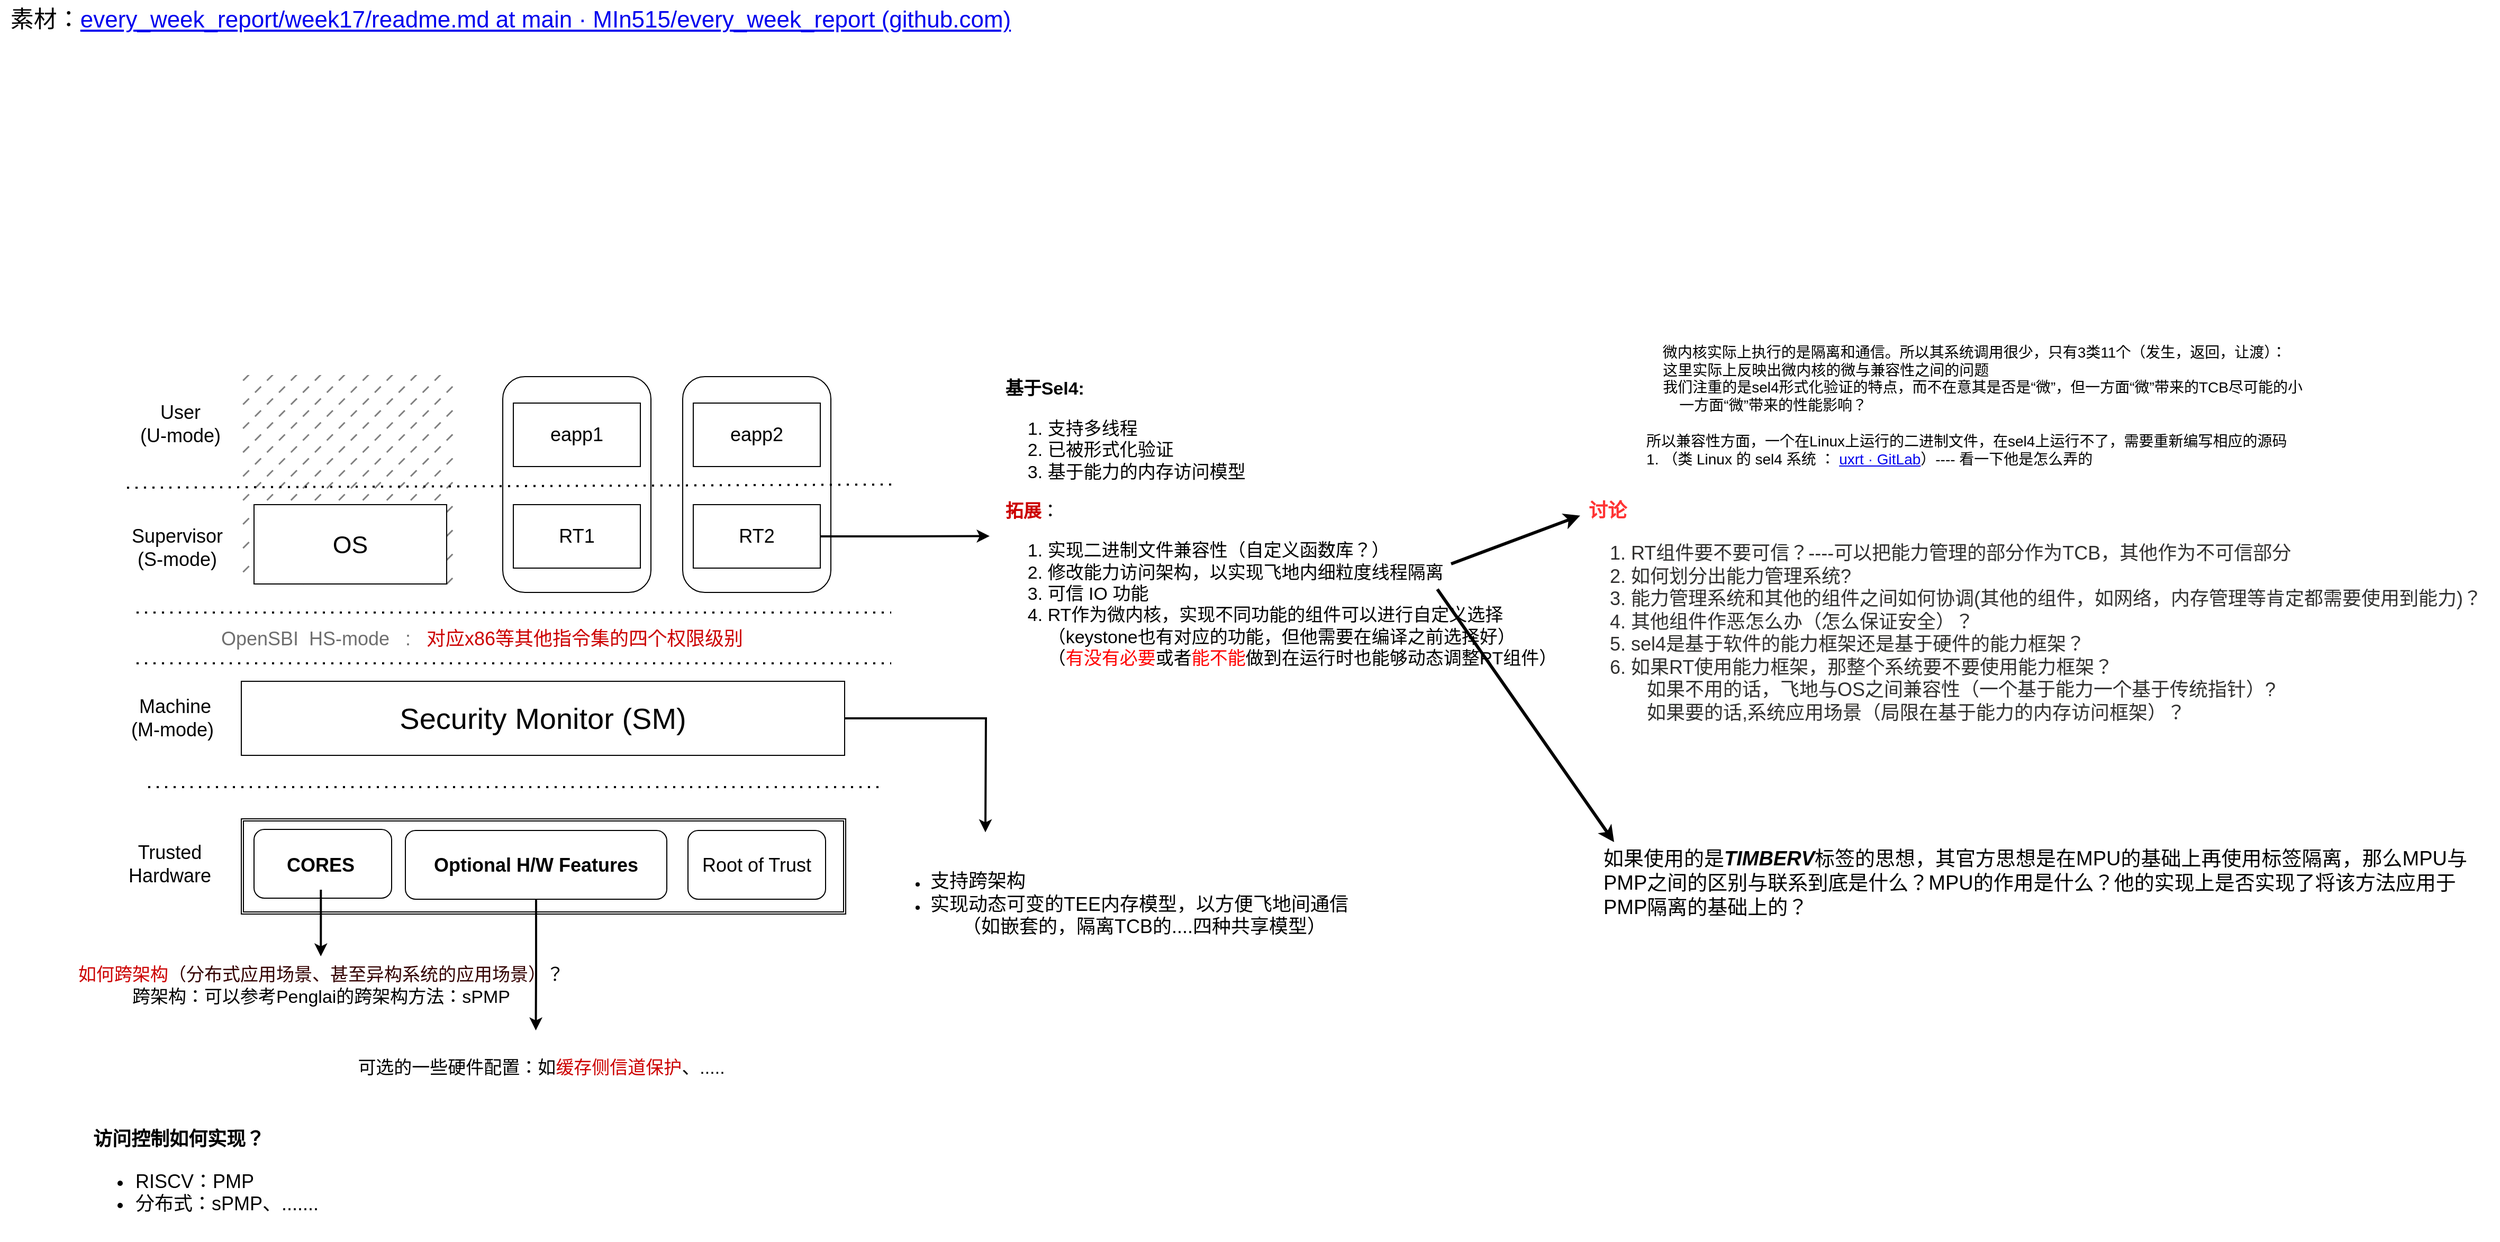 <mxfile version="21.7.5" type="github" pages="3">
  <diagram name="第 1 页" id="m9Fxw6LeTa_XZ3al7phB">
    <mxGraphModel dx="1542" dy="835" grid="0" gridSize="10" guides="1" tooltips="1" connect="1" arrows="1" fold="1" page="0" pageScale="1" pageWidth="827" pageHeight="1169" math="0" shadow="0">
      <root>
        <mxCell id="0" />
        <mxCell id="1" parent="0" />
        <mxCell id="f0ESqXNt_cEsnT7XpvTg-33" value="" style="rounded=1;whiteSpace=wrap;html=1;" parent="1" vertex="1">
          <mxGeometry x="580" y="682" width="140" height="204" as="geometry" />
        </mxCell>
        <mxCell id="f0ESqXNt_cEsnT7XpvTg-38" style="edgeStyle=orthogonalEdgeStyle;rounded=0;orthogonalLoop=1;jettySize=auto;html=1;exitX=1;exitY=0.5;exitDx=0;exitDy=0;strokeWidth=2;" parent="1" source="f0ESqXNt_cEsnT7XpvTg-1" edge="1">
          <mxGeometry relative="1" as="geometry">
            <mxPoint x="1035.995" y="1112.7" as="targetPoint" />
          </mxGeometry>
        </mxCell>
        <mxCell id="f0ESqXNt_cEsnT7XpvTg-1" value="&lt;font style=&quot;font-size: 28px;&quot;&gt;Security Monitor (SM)&lt;/font&gt;" style="rounded=0;whiteSpace=wrap;html=1;" parent="1" vertex="1">
          <mxGeometry x="333" y="970" width="570" height="70" as="geometry" />
        </mxCell>
        <mxCell id="f0ESqXNt_cEsnT7XpvTg-3" value="" style="shape=ext;double=1;rounded=0;whiteSpace=wrap;html=1;" parent="1" vertex="1">
          <mxGeometry x="333" y="1100" width="571" height="90" as="geometry" />
        </mxCell>
        <mxCell id="f0ESqXNt_cEsnT7XpvTg-6" value="" style="rounded=1;whiteSpace=wrap;html=1;" parent="1" vertex="1">
          <mxGeometry x="345" y="1110" width="130" height="65" as="geometry" />
        </mxCell>
        <mxCell id="f0ESqXNt_cEsnT7XpvTg-10" style="edgeStyle=orthogonalEdgeStyle;rounded=0;orthogonalLoop=1;jettySize=auto;html=1;strokeWidth=2;" parent="1" source="f0ESqXNt_cEsnT7XpvTg-7" edge="1">
          <mxGeometry relative="1" as="geometry">
            <mxPoint x="408.125" y="1230.0" as="targetPoint" />
          </mxGeometry>
        </mxCell>
        <mxCell id="f0ESqXNt_cEsnT7XpvTg-7" value="&lt;b&gt;&lt;font style=&quot;font-size: 18px;&quot;&gt;CORES&lt;/font&gt;&lt;/b&gt;" style="text;html=1;strokeColor=none;fillColor=none;align=center;verticalAlign=middle;whiteSpace=wrap;rounded=0;" parent="1" vertex="1">
          <mxGeometry x="355" y="1120" width="106.25" height="47" as="geometry" />
        </mxCell>
        <mxCell id="f0ESqXNt_cEsnT7XpvTg-8" value="&lt;font style=&quot;font-size: 17px;&quot;&gt;&lt;font style=&quot;font-size: 17px;&quot; color=&quot;#cc0000&quot;&gt;如何跨架构&lt;/font&gt;&lt;font color=&quot;#330000&quot; style=&quot;font-size: 17px;&quot;&gt;（分布式应用场景、甚至异构系统的应用场景）&lt;/font&gt;？&lt;br&gt;跨架构：可以参考Penglai的跨架构方法：sPMP&lt;/font&gt;" style="text;html=1;align=center;verticalAlign=middle;resizable=0;points=[];autosize=1;strokeColor=none;fillColor=none;" parent="1" vertex="1">
          <mxGeometry x="169.63" y="1231" width="477" height="53" as="geometry" />
        </mxCell>
        <mxCell id="f0ESqXNt_cEsnT7XpvTg-11" value="" style="endArrow=none;dashed=1;html=1;dashPattern=1 3;strokeWidth=2;rounded=0;" parent="1" edge="1">
          <mxGeometry width="50" height="50" relative="1" as="geometry">
            <mxPoint x="245" y="1070" as="sourcePoint" />
            <mxPoint x="935" y="1070" as="targetPoint" />
          </mxGeometry>
        </mxCell>
        <mxCell id="f0ESqXNt_cEsnT7XpvTg-12" value="&lt;font style=&quot;font-size: 18px;&quot;&gt;Machine&lt;br&gt;(M-mode)&amp;nbsp;&lt;/font&gt;" style="text;html=1;align=center;verticalAlign=middle;resizable=0;points=[];autosize=1;strokeColor=none;fillColor=none;" parent="1" vertex="1">
          <mxGeometry x="215" y="975" width="110" height="60" as="geometry" />
        </mxCell>
        <mxCell id="f0ESqXNt_cEsnT7XpvTg-16" style="edgeStyle=orthogonalEdgeStyle;rounded=0;orthogonalLoop=1;jettySize=auto;html=1;exitX=0.5;exitY=1;exitDx=0;exitDy=0;strokeWidth=2;" parent="1" source="f0ESqXNt_cEsnT7XpvTg-13" edge="1">
          <mxGeometry relative="1" as="geometry">
            <mxPoint x="611.25" y="1300.0" as="targetPoint" />
          </mxGeometry>
        </mxCell>
        <mxCell id="f0ESqXNt_cEsnT7XpvTg-13" value="&lt;font style=&quot;font-size: 18px;&quot;&gt;&lt;b&gt;Optional H/W Features&lt;/b&gt;&lt;/font&gt;" style="rounded=1;whiteSpace=wrap;html=1;" parent="1" vertex="1">
          <mxGeometry x="488" y="1111" width="247" height="65" as="geometry" />
        </mxCell>
        <mxCell id="f0ESqXNt_cEsnT7XpvTg-15" value="&lt;font style=&quot;font-size: 18px;&quot;&gt;Root of Trust&lt;/font&gt;" style="rounded=1;whiteSpace=wrap;html=1;" parent="1" vertex="1">
          <mxGeometry x="755" y="1111" width="130" height="65" as="geometry" />
        </mxCell>
        <mxCell id="f0ESqXNt_cEsnT7XpvTg-17" value="&lt;span style=&quot;font-size: 17px;&quot;&gt;可选的一些硬件配置：如&lt;font style=&quot;font-size: 17px;&quot; color=&quot;#cc0000&quot;&gt;缓存侧信道保护&lt;/font&gt;、.....&lt;/span&gt;" style="text;html=1;align=center;verticalAlign=middle;resizable=0;points=[];autosize=1;strokeColor=none;fillColor=none;" parent="1" vertex="1">
          <mxGeometry x="433" y="1320" width="365" height="32" as="geometry" />
        </mxCell>
        <mxCell id="f0ESqXNt_cEsnT7XpvTg-18" value="&lt;font style=&quot;font-size: 18px;&quot;&gt;Trusted&lt;br&gt;Hardware&lt;/font&gt;" style="text;html=1;align=center;verticalAlign=middle;resizable=0;points=[];autosize=1;strokeColor=none;fillColor=none;" parent="1" vertex="1">
          <mxGeometry x="215" y="1112.5" width="100" height="60" as="geometry" />
        </mxCell>
        <mxCell id="f0ESqXNt_cEsnT7XpvTg-19" value="" style="endArrow=none;dashed=1;html=1;dashPattern=1 3;strokeWidth=2;rounded=0;" parent="1" edge="1">
          <mxGeometry width="50" height="50" relative="1" as="geometry">
            <mxPoint x="234" y="905" as="sourcePoint" />
            <mxPoint x="947" y="905" as="targetPoint" />
          </mxGeometry>
        </mxCell>
        <mxCell id="f0ESqXNt_cEsnT7XpvTg-23" value="" style="whiteSpace=wrap;html=1;aspect=fixed;gradientColor=none;fillColor=#808080;fillStyle=dashed;strokeColor=#FFFFFF;" parent="1" vertex="1">
          <mxGeometry x="333" y="680" width="203" height="203" as="geometry" />
        </mxCell>
        <mxCell id="f0ESqXNt_cEsnT7XpvTg-27" value="&lt;font style=&quot;font-size: 23px;&quot;&gt;OS&lt;/font&gt;" style="rounded=0;whiteSpace=wrap;html=1;" parent="1" vertex="1">
          <mxGeometry x="345" y="803" width="182" height="75" as="geometry" />
        </mxCell>
        <mxCell id="f0ESqXNt_cEsnT7XpvTg-29" value="&lt;font style=&quot;font-size: 18px;&quot;&gt;Supervisor&lt;br/&gt;(S-mode)&lt;/font&gt;" style="text;html=1;align=center;verticalAlign=middle;resizable=0;points=[];autosize=1;strokeColor=none;fillColor=none;" parent="1" vertex="1">
          <mxGeometry x="220" y="816" width="104" height="55" as="geometry" />
        </mxCell>
        <mxCell id="f0ESqXNt_cEsnT7XpvTg-30" value="&lt;font style=&quot;font-size: 18px;&quot;&gt;User&lt;br/&gt;(U-mode)&lt;/font&gt;" style="text;html=1;align=center;verticalAlign=middle;resizable=0;points=[];autosize=1;strokeColor=none;fillColor=none;" parent="1" vertex="1">
          <mxGeometry x="228" y="699" width="94" height="55" as="geometry" />
        </mxCell>
        <mxCell id="f0ESqXNt_cEsnT7XpvTg-31" value="" style="endArrow=none;dashed=1;html=1;dashPattern=1 3;strokeWidth=2;rounded=0;" parent="1" edge="1">
          <mxGeometry width="50" height="50" relative="1" as="geometry">
            <mxPoint x="234" y="953" as="sourcePoint" />
            <mxPoint x="947" y="953" as="targetPoint" />
          </mxGeometry>
        </mxCell>
        <mxCell id="f0ESqXNt_cEsnT7XpvTg-32" value="&lt;font color=&quot;#6e6e6e&quot; style=&quot;font-size: 18px;&quot;&gt;OpenSBI&amp;nbsp; HS-mode&amp;nbsp; &amp;nbsp;:&amp;nbsp; &amp;nbsp;&lt;/font&gt;&lt;font color=&quot;#cc0000&quot; style=&quot;font-size: 18px;&quot;&gt;对应x86等其他指令集的四个权限级别&lt;/font&gt;" style="text;html=1;align=center;verticalAlign=middle;resizable=0;points=[];autosize=1;strokeColor=none;fillColor=none;" parent="1" vertex="1">
          <mxGeometry x="304" y="913" width="511" height="34" as="geometry" />
        </mxCell>
        <mxCell id="f0ESqXNt_cEsnT7XpvTg-34" value="&lt;font style=&quot;font-size: 18px;&quot;&gt;RT1&lt;/font&gt;" style="rounded=0;whiteSpace=wrap;html=1;" parent="1" vertex="1">
          <mxGeometry x="590" y="803" width="120" height="60" as="geometry" />
        </mxCell>
        <mxCell id="f0ESqXNt_cEsnT7XpvTg-36" value="&lt;div style=&quot;text-align: left; font-size: 17px;&quot;&gt;&lt;span style=&quot;background-color: initial;&quot;&gt;&lt;b style=&quot;&quot;&gt;&lt;font style=&quot;font-size: 17px;&quot;&gt;基于Sel4:&lt;/font&gt;&lt;/b&gt;&lt;/span&gt;&lt;/div&gt;&lt;ol style=&quot;font-size: 17px;&quot;&gt;&lt;li style=&quot;text-align: left;&quot;&gt;&lt;font style=&quot;font-size: 17px;&quot;&gt;支持多线程&lt;/font&gt;&lt;/li&gt;&lt;li style=&quot;text-align: left;&quot;&gt;&lt;font style=&quot;font-size: 17px;&quot;&gt;已被形式化验证&lt;/font&gt;&lt;/li&gt;&lt;li style=&quot;text-align: left;&quot;&gt;&lt;font style=&quot;font-size: 17px;&quot;&gt;基于能力的内存访问模型&lt;/font&gt;&lt;/li&gt;&lt;/ol&gt;&lt;div style=&quot;text-align: left; font-size: 17px;&quot;&gt;&lt;font style=&quot;font-size: 17px;&quot;&gt;&lt;font color=&quot;#cc0000&quot; style=&quot;font-size: 17px;&quot;&gt;&lt;b&gt;拓展&lt;/b&gt;&lt;/font&gt;：&lt;/font&gt;&lt;/div&gt;&lt;div style=&quot;text-align: left; font-size: 17px;&quot;&gt;&lt;ol style=&quot;&quot;&gt;&lt;li style=&quot;&quot;&gt;&lt;font style=&quot;font-size: 17px;&quot;&gt;实现二进制文件兼容性（自定义函数库？）&lt;/font&gt;&lt;/li&gt;&lt;li style=&quot;&quot;&gt;&lt;font style=&quot;font-size: 17px;&quot;&gt;修改能力访问架构，以实现飞地内细粒度线程隔离&lt;/font&gt;&lt;/li&gt;&lt;li style=&quot;&quot;&gt;可信 IO 功能&lt;/li&gt;&lt;li style=&quot;&quot;&gt;RT作为微内核，实现不同功能的组件可以进行自定义选择&lt;br&gt;（keystone也有对应的功能，但他需要在编译之前选择好）&lt;br&gt;（&lt;font color=&quot;#ff0000&quot;&gt;有没有必要&lt;/font&gt;或者&lt;font color=&quot;#ff0000&quot;&gt;能不能&lt;/font&gt;做到在运行时也能够动态调整RT组件）&lt;/li&gt;&lt;/ol&gt;&lt;/div&gt;" style="text;html=1;align=center;verticalAlign=middle;resizable=0;points=[];autosize=1;strokeColor=none;fillColor=none;" parent="1" vertex="1">
          <mxGeometry x="1045" y="678" width="539" height="304" as="geometry" />
        </mxCell>
        <mxCell id="f0ESqXNt_cEsnT7XpvTg-37" value="&lt;font style=&quot;font-size: 18px;&quot;&gt;eapp1&lt;/font&gt;" style="rounded=0;whiteSpace=wrap;html=1;" parent="1" vertex="1">
          <mxGeometry x="590" y="707" width="120" height="60" as="geometry" />
        </mxCell>
        <mxCell id="f0ESqXNt_cEsnT7XpvTg-39" value="&lt;ul&gt;&lt;li&gt;&lt;font style=&quot;font-size: 18px;&quot;&gt;支持跨架构&lt;/font&gt;&lt;/li&gt;&lt;li&gt;&lt;font style=&quot;font-size: 18px;&quot;&gt;实现动态可变的TEE内存模型，以方便飞地间通信&lt;br&gt;&amp;nbsp; &amp;nbsp; &amp;nbsp; （如嵌套的，隔离TCB的....四种共享模型）&lt;/font&gt;&lt;/li&gt;&lt;/ul&gt;" style="text;html=1;align=left;verticalAlign=middle;resizable=0;points=[];autosize=1;strokeColor=none;fillColor=none;" parent="1" vertex="1">
          <mxGeometry x="942" y="1130" width="453" height="101" as="geometry" />
        </mxCell>
        <mxCell id="f0ESqXNt_cEsnT7XpvTg-41" value="&lt;font style=&quot;font-size: 18px;&quot;&gt;&lt;div style=&quot;font-size: 18px;&quot;&gt;&lt;b style=&quot;&quot;&gt;&lt;font color=&quot;#ff3333&quot;&gt;讨论&lt;/font&gt;&lt;/b&gt;&lt;/div&gt;&lt;div style=&quot;color: rgb(50, 49, 48);&quot;&gt;&lt;ol style=&quot;&quot;&gt;&lt;li style=&quot;font-size: 18px;&quot;&gt;RT组件要不要可信？----可以把能力管理的部分作为TCB，其他作为不可信部分&lt;/li&gt;&lt;li style=&quot;font-size: 18px;&quot;&gt;如何划分出能力管理系统?&lt;/li&gt;&lt;li style=&quot;font-size: 18px;&quot;&gt;能力管理系统和其他的组件之间如何协调(其他的组件，如网络，内存管理等肯定都需要使用到能力)？&lt;/li&gt;&lt;li style=&quot;font-size: 18px;&quot;&gt;其他组件作恶怎么办（怎么保证安全）？&lt;/li&gt;&lt;li style=&quot;font-size: 18px;&quot;&gt;sel4是基于软件的能力框架还是基于硬件的能力框架？&lt;br&gt;&lt;/li&gt;&lt;li style=&quot;&quot;&gt;如果RT使用能力框架，那整个系统要不要使用能力框架？&lt;br&gt;&amp;nbsp; &amp;nbsp;如果不用的话，飞地与OS之间兼容性（一个基于能力一个基于传统指针）?&lt;br&gt;&amp;nbsp; &amp;nbsp;如果要的话,系统应用场景（局限在基于能力的内存访问框架）？&lt;/li&gt;&lt;/ol&gt;&lt;/div&gt;&lt;/font&gt;" style="text;html=1;align=left;verticalAlign=middle;resizable=0;points=[];autosize=1;strokeColor=none;fillColor=none;" parent="1" vertex="1">
          <mxGeometry x="1604" y="793" width="862" height="242" as="geometry" />
        </mxCell>
        <mxCell id="f0ESqXNt_cEsnT7XpvTg-43" value="" style="endArrow=classic;html=1;rounded=0;strokeWidth=3;entryX=-0.007;entryY=0.084;entryDx=0;entryDy=0;entryPerimeter=0;" parent="1" target="f0ESqXNt_cEsnT7XpvTg-41" edge="1">
          <mxGeometry width="50" height="50" relative="1" as="geometry">
            <mxPoint x="1476" y="859" as="sourcePoint" />
            <mxPoint x="1540" y="861" as="targetPoint" />
          </mxGeometry>
        </mxCell>
        <mxCell id="Mh5lOlyZqj41Nqv7c8vX-1" value="" style="rounded=1;whiteSpace=wrap;html=1;" parent="1" vertex="1">
          <mxGeometry x="750" y="682" width="140" height="204" as="geometry" />
        </mxCell>
        <mxCell id="Mh5lOlyZqj41Nqv7c8vX-2" value="&lt;font style=&quot;font-size: 18px;&quot;&gt;RT2&lt;/font&gt;" style="rounded=0;whiteSpace=wrap;html=1;" parent="1" vertex="1">
          <mxGeometry x="760" y="803" width="120" height="60" as="geometry" />
        </mxCell>
        <mxCell id="Mh5lOlyZqj41Nqv7c8vX-3" value="&lt;font style=&quot;font-size: 18px;&quot;&gt;eapp2&lt;/font&gt;" style="rounded=0;whiteSpace=wrap;html=1;" parent="1" vertex="1">
          <mxGeometry x="760" y="707" width="120" height="60" as="geometry" />
        </mxCell>
        <mxCell id="f0ESqXNt_cEsnT7XpvTg-35" style="edgeStyle=orthogonalEdgeStyle;rounded=0;orthogonalLoop=1;jettySize=auto;html=1;strokeWidth=2;exitX=1;exitY=0.5;exitDx=0;exitDy=0;" parent="1" source="Mh5lOlyZqj41Nqv7c8vX-2" edge="1">
          <mxGeometry relative="1" as="geometry">
            <mxPoint x="1040.0" y="832.75" as="targetPoint" />
            <mxPoint x="880" y="833" as="sourcePoint" />
          </mxGeometry>
        </mxCell>
        <mxCell id="f0ESqXNt_cEsnT7XpvTg-28" value="" style="endArrow=none;dashed=1;html=1;dashPattern=1 3;strokeWidth=2;rounded=0;" parent="1" edge="1">
          <mxGeometry width="50" height="50" relative="1" as="geometry">
            <mxPoint x="225" y="787" as="sourcePoint" />
            <mxPoint x="950" y="784" as="targetPoint" />
          </mxGeometry>
        </mxCell>
        <mxCell id="Mh5lOlyZqj41Nqv7c8vX-4" value="&lt;font style=&quot;font-size: 18px;&quot;&gt;&lt;b&gt;访问控制如何实现？&lt;/b&gt;&lt;br&gt;&lt;ul style=&quot;&quot;&gt;&lt;li style=&quot;&quot;&gt;&lt;font style=&quot;font-size: 18px;&quot;&gt;RISCV：PMP&lt;/font&gt;&lt;/li&gt;&lt;li style=&quot;&quot;&gt;分布式：sPMP、.......&lt;/li&gt;&lt;/ul&gt;&lt;/font&gt;" style="text;html=1;align=left;verticalAlign=middle;resizable=0;points=[];autosize=1;strokeColor=none;fillColor=none;" parent="1" vertex="1">
          <mxGeometry x="191" y="1386" width="231" height="113" as="geometry" />
        </mxCell>
        <mxCell id="UO6SJ1NI1YIwC3rc1g_D-2" value="&lt;font style=&quot;font-size: 14px;&quot;&gt;微内核实际上执行的是隔离和通信。所以其系统调用很少，只有3类11个（发生，返回，让渡）：&lt;br&gt;&lt;/font&gt;&lt;div style=&quot;text-align: left; font-size: 14px;&quot;&gt;&lt;span style=&quot;background-color: initial;&quot;&gt;&lt;font style=&quot;font-size: 14px;&quot;&gt;&lt;span style=&quot;&quot;&gt;&lt;span style=&quot;white-space: pre;&quot;&gt;&amp;nbsp;&amp;nbsp;&amp;nbsp;&amp;nbsp;&lt;/span&gt;&lt;/span&gt;这里实际上反映出微内核的微与兼容性之间的问题&lt;/font&gt;&lt;/span&gt;&lt;/div&gt;&lt;div style=&quot;text-align: left; font-size: 14px;&quot;&gt;&lt;span style=&quot;background-color: initial;&quot;&gt;&lt;font style=&quot;font-size: 14px;&quot;&gt;&lt;span style=&quot;&quot;&gt;&lt;span style=&quot;white-space: pre;&quot;&gt;&amp;nbsp;&amp;nbsp;&amp;nbsp;&amp;nbsp;&lt;/span&gt;&lt;/span&gt;我们注重的是sel4形式化验证的特点，而不在意其是否是“微”，但一方面“微”带来的TCB尽可能的小&lt;br&gt;&lt;/font&gt;&lt;/span&gt;&lt;/div&gt;&lt;div style=&quot;text-align: left; font-size: 14px;&quot;&gt;&lt;span style=&quot;background-color: initial;&quot;&gt;&lt;font style=&quot;font-size: 14px;&quot;&gt;&lt;span style=&quot;&quot;&gt;&lt;span style=&quot;white-space: pre;&quot;&gt;&amp;nbsp;&amp;nbsp;&amp;nbsp;&amp;nbsp;&lt;/span&gt;&lt;/span&gt;&lt;span style=&quot;&quot;&gt;&lt;span style=&quot;white-space: pre;&quot;&gt;&amp;nbsp;&amp;nbsp;&amp;nbsp;&amp;nbsp;&lt;/span&gt;&lt;/span&gt;一方面“微”带来的性能影响？&lt;br&gt;&lt;/font&gt;&lt;/span&gt;&lt;/div&gt;&lt;div style=&quot;text-align: left; font-size: 14px;&quot;&gt;&lt;span style=&quot;background-color: initial;&quot;&gt;&lt;font style=&quot;font-size: 14px;&quot;&gt;&lt;br&gt;&lt;/font&gt;&lt;/span&gt;&lt;/div&gt;&lt;div style=&quot;text-align: left; font-size: 14px;&quot;&gt;&lt;span style=&quot;background-color: initial;&quot;&gt;&lt;font style=&quot;font-size: 14px;&quot;&gt;所以兼容性方面，一个在Linux上运行的二进制文件，在sel4上运行不了，需要重新编写相应的源码&lt;/font&gt;&lt;/span&gt;&lt;/div&gt;&lt;div style=&quot;text-align: left; font-size: 14px;&quot;&gt;&lt;font style=&quot;font-size: 14px;&quot;&gt;1. （类 Linux 的 sel4 系统 ：&amp;nbsp;&lt;a style=&quot;&quot; href=&quot;https://gitlab.com/uxrt&quot;&gt;uxrt · GitLab&lt;/a&gt;&lt;span style=&quot;background-color: initial;&quot;&gt;）---- 看一下他是怎么弄的&lt;/span&gt;&lt;/font&gt;&lt;/div&gt;" style="text;html=1;align=center;verticalAlign=middle;resizable=0;points=[];autosize=1;strokeColor=none;fillColor=none;" parent="1" vertex="1">
          <mxGeometry x="1651" y="644" width="638" height="130" as="geometry" />
        </mxCell>
        <mxCell id="W9SrAHUA3of4yXDyF_88-3" value="" style="endArrow=classic;html=1;rounded=0;strokeWidth=3;" parent="1" edge="1">
          <mxGeometry width="50" height="50" relative="1" as="geometry">
            <mxPoint x="1463" y="883" as="sourcePoint" />
            <mxPoint x="1630" y="1122" as="targetPoint" />
          </mxGeometry>
        </mxCell>
        <mxCell id="W9SrAHUA3of4yXDyF_88-4" value="&lt;font style=&quot;font-size: 19px;&quot;&gt;如果使用的是&lt;b&gt;&lt;i&gt;TIMBERV&lt;/i&gt;&lt;/b&gt;标签的思想，其官方思想是在MPU的基础上再使用标签隔离，那么MPU与PMP之间的区别与联系到底是什么？MPU的作用是什么？他的实现上是否实现了将该方法应用于PMP隔离的基础上的？&lt;/font&gt;" style="text;html=1;strokeColor=none;fillColor=none;align=left;verticalAlign=middle;whiteSpace=wrap;rounded=0;" parent="1" vertex="1">
          <mxGeometry x="1618" y="1146" width="846" height="30" as="geometry" />
        </mxCell>
        <mxCell id="W9SrAHUA3of4yXDyF_88-5" value="&lt;font style=&quot;font-size: 22px;&quot;&gt;素材：&lt;a href=&quot;https://github.com/MIn515/every_week_report/blob/main/week17/readme.md&quot;&gt;every_week_report/week17/readme.md at main · MIn515/every_week_report (github.com)&lt;/a&gt;&lt;/font&gt;" style="text;html=1;align=center;verticalAlign=middle;resizable=0;points=[];autosize=1;strokeColor=none;fillColor=none;" parent="1" vertex="1">
          <mxGeometry x="105" y="326" width="963" height="38" as="geometry" />
        </mxCell>
      </root>
    </mxGraphModel>
  </diagram>
  <diagram id="gdRaAPmLncSsLgBD5xFM" name="第 2 页">
    <mxGraphModel dx="1253" dy="279" grid="0" gridSize="10" guides="1" tooltips="1" connect="1" arrows="1" fold="1" page="0" pageScale="1" pageWidth="827" pageHeight="1169" math="0" shadow="0">
      <root>
        <mxCell id="0" />
        <mxCell id="1" parent="0" />
        <mxCell id="7IJNrC70Ie63aoHKW1-8-1" value="&lt;font style=&quot;font-size: 18px;&quot;&gt;怎么避免成为A+B&amp;nbsp; &amp;nbsp;:&amp;nbsp; 不能说现在没有A\B结合在一起，要说A\B不能结合在一起，或者将A\B结合在一起有什么挑战&lt;br&gt;&lt;div style=&quot;&quot;&gt;&lt;span style=&quot;background-color: initial;&quot;&gt;这个过程中有什么挑战？？？&lt;/span&gt;&lt;/div&gt;&lt;div style=&quot;&quot;&gt;&lt;span style=&quot;background-color: initial;&quot;&gt;&lt;br&gt;&lt;/span&gt;&lt;/div&gt;&lt;div style=&quot;&quot;&gt;为什么不选择其他 TEE?&amp;nbsp; 你这个相对于其他 TEE 如 Penglai 有什么优点？ 量化优势，怎么量化 (粒度？兼容性：兼容的程序？硬件开销？)&lt;/div&gt;&lt;div style=&quot;&quot;&gt;&lt;br&gt;&lt;/div&gt;&lt;div style=&quot;&quot;&gt;顶层思路，设计实现，要深入细节理解，不要只重复简单表层的工作&lt;/div&gt;&lt;div style=&quot;&quot;&gt;&lt;br&gt;&lt;/div&gt;&lt;div style=&quot;&quot;&gt;&lt;br&gt;&lt;/div&gt;&lt;div style=&quot;&quot;&gt;思路：工作的点有哪些，一点一点展开，挑战是什么，怎么做的（从原理从底层入手）&lt;/div&gt;&lt;/font&gt;" style="text;html=1;align=left;verticalAlign=middle;resizable=0;points=[];autosize=1;strokeColor=none;fillColor=none;" vertex="1" parent="1">
          <mxGeometry x="105" y="418" width="1115" height="206" as="geometry" />
        </mxCell>
      </root>
    </mxGraphModel>
  </diagram>
  <diagram id="7cE4c7mucPgTbDus-O_K" name="第 3 页">
    <mxGraphModel dx="2769" dy="599" grid="0" gridSize="10" guides="1" tooltips="1" connect="1" arrows="1" fold="1" page="0" pageScale="1" pageWidth="827" pageHeight="1169" math="0" shadow="0">
      <root>
        <mxCell id="0" />
        <mxCell id="1" parent="0" />
        <mxCell id="r7y8vSxxK9gxRspRqTHU-13" value="" style="rounded=1;whiteSpace=wrap;html=1;dashed=1;dashPattern=12 12;" vertex="1" parent="1">
          <mxGeometry x="-1118" y="1366" width="288" height="197" as="geometry" />
        </mxCell>
        <mxCell id="82DSbtAcpKR7G6_Fm7M9-23" value="" style="endArrow=none;dashed=1;html=1;dashPattern=1 3;strokeWidth=2;rounded=0;" parent="1" edge="1">
          <mxGeometry width="50" height="50" relative="1" as="geometry">
            <mxPoint x="-531.0" y="457.799" as="sourcePoint" />
            <mxPoint x="-267" y="458" as="targetPoint" />
          </mxGeometry>
        </mxCell>
        <mxCell id="RZhRVzkIClwUdiuk6oa8-11" style="edgeStyle=orthogonalEdgeStyle;rounded=0;orthogonalLoop=1;jettySize=auto;html=1;exitX=0.55;exitY=0.95;exitDx=0;exitDy=0;exitPerimeter=0;" parent="1" source="RZhRVzkIClwUdiuk6oa8-8" edge="1">
          <mxGeometry relative="1" as="geometry">
            <mxPoint x="-347.667" y="777.763" as="targetPoint" />
          </mxGeometry>
        </mxCell>
        <mxCell id="RZhRVzkIClwUdiuk6oa8-8" value="" style="ellipse;shape=cloud;whiteSpace=wrap;html=1;" parent="1" vertex="1">
          <mxGeometry x="-514" y="327" width="146" height="254" as="geometry" />
        </mxCell>
        <mxCell id="82DSbtAcpKR7G6_Fm7M9-7" value="&lt;font style=&quot;font-size: 18px;&quot;&gt;Machine&lt;br&gt;(M-mode)&amp;nbsp;&lt;/font&gt;" style="text;html=1;align=center;verticalAlign=middle;resizable=0;points=[];autosize=1;strokeColor=none;fillColor=none;" parent="1" vertex="1">
          <mxGeometry x="-861" y="646" width="110" height="60" as="geometry" />
        </mxCell>
        <mxCell id="82DSbtAcpKR7G6_Fm7M9-11" value="" style="endArrow=none;dashed=1;html=1;dashPattern=1 3;strokeWidth=2;rounded=0;" parent="1" edge="1">
          <mxGeometry width="50" height="50" relative="1" as="geometry">
            <mxPoint x="-842" y="576" as="sourcePoint" />
            <mxPoint x="-277" y="576" as="targetPoint" />
          </mxGeometry>
        </mxCell>
        <mxCell id="82DSbtAcpKR7G6_Fm7M9-14" value="&lt;font style=&quot;font-size: 18px;&quot;&gt;Supervisor&lt;br/&gt;(S-mode)&lt;/font&gt;" style="text;html=1;align=center;verticalAlign=middle;resizable=0;points=[];autosize=1;strokeColor=none;fillColor=none;" parent="1" vertex="1">
          <mxGeometry x="-856" y="487" width="104" height="55" as="geometry" />
        </mxCell>
        <mxCell id="82DSbtAcpKR7G6_Fm7M9-15" value="&lt;font style=&quot;font-size: 18px;&quot;&gt;User&lt;br/&gt;(U-mode)&lt;/font&gt;" style="text;html=1;align=center;verticalAlign=middle;resizable=0;points=[];autosize=1;strokeColor=none;fillColor=none;" parent="1" vertex="1">
          <mxGeometry x="-851" y="380" width="94" height="55" as="geometry" />
        </mxCell>
        <mxCell id="82DSbtAcpKR7G6_Fm7M9-16" value="" style="endArrow=none;dashed=1;html=1;dashPattern=1 3;strokeWidth=2;rounded=0;" parent="1" edge="1">
          <mxGeometry width="50" height="50" relative="1" as="geometry">
            <mxPoint x="-842" y="624" as="sourcePoint" />
            <mxPoint x="-280" y="624" as="targetPoint" />
          </mxGeometry>
        </mxCell>
        <mxCell id="82DSbtAcpKR7G6_Fm7M9-17" value="&lt;font color=&quot;#6e6e6e&quot; style=&quot;font-size: 18px;&quot;&gt;&amp;nbsp;HS-mode&amp;nbsp; &amp;nbsp;:&amp;nbsp; &amp;nbsp;&lt;/font&gt;" style="text;html=1;align=center;verticalAlign=middle;resizable=0;points=[];autosize=1;strokeColor=none;fillColor=none;" parent="1" vertex="1">
          <mxGeometry x="-868" y="582" width="134" height="34" as="geometry" />
        </mxCell>
        <mxCell id="82DSbtAcpKR7G6_Fm7M9-24" value="&lt;font style=&quot;font-size: 22px;&quot;&gt;Keystone 1.0&lt;/font&gt;" style="text;html=1;strokeColor=none;fillColor=none;align=center;verticalAlign=middle;whiteSpace=wrap;rounded=0;" parent="1" vertex="1">
          <mxGeometry x="-615" y="281" width="166" height="30" as="geometry" />
        </mxCell>
        <mxCell id="82DSbtAcpKR7G6_Fm7M9-25" value="&lt;font style=&quot;font-size: 22px;&quot;&gt;Timberv&lt;/font&gt;" style="text;html=1;strokeColor=none;fillColor=none;align=center;verticalAlign=middle;whiteSpace=wrap;rounded=0;" parent="1" vertex="1">
          <mxGeometry x="-158" y="281" width="60" height="30" as="geometry" />
        </mxCell>
        <mxCell id="82DSbtAcpKR7G6_Fm7M9-26" value="&lt;font style=&quot;font-size: 18px;&quot;&gt;app(runner)&lt;/font&gt;" style="text;html=1;strokeColor=none;fillColor=none;align=center;verticalAlign=middle;whiteSpace=wrap;rounded=0;" parent="1" vertex="1">
          <mxGeometry x="-666" y="392.5" width="60" height="30" as="geometry" />
        </mxCell>
        <mxCell id="82DSbtAcpKR7G6_Fm7M9-27" value="&lt;font style=&quot;font-size: 18px;&quot;&gt;eapp&lt;/font&gt;" style="text;html=1;strokeColor=none;fillColor=none;align=center;verticalAlign=middle;whiteSpace=wrap;rounded=0;" parent="1" vertex="1">
          <mxGeometry x="-479" y="396" width="60" height="30" as="geometry" />
        </mxCell>
        <mxCell id="X1PwEpHPHPdf9OwcCqby-2" value="" style="endArrow=none;dashed=1;html=1;dashPattern=1 3;strokeWidth=2;rounded=0;" parent="1" edge="1">
          <mxGeometry width="50" height="50" relative="1" as="geometry">
            <mxPoint x="-851" y="458" as="sourcePoint" />
            <mxPoint x="-734" y="458.268" as="targetPoint" />
          </mxGeometry>
        </mxCell>
        <mxCell id="or9WGPP8ztPlmskDZgKl-1" value="&lt;font style=&quot;font-size: 23px;&quot;&gt;Linux(bootrom)&lt;/font&gt;" style="rounded=0;whiteSpace=wrap;html=1;" parent="1" vertex="1">
          <mxGeometry x="-723.5" y="477" width="182" height="75" as="geometry" />
        </mxCell>
        <mxCell id="RZhRVzkIClwUdiuk6oa8-6" value="&lt;font style=&quot;font-size: 18px;&quot;&gt;OpenSBI&lt;/font&gt;" style="rounded=0;whiteSpace=wrap;html=1;" parent="1" vertex="1">
          <mxGeometry x="-726" y="581" width="349" height="35" as="geometry" />
        </mxCell>
        <mxCell id="RZhRVzkIClwUdiuk6oa8-7" value="&lt;font style=&quot;font-size: 18px;&quot;&gt;seL4(kernel)&lt;/font&gt;" style="text;html=1;strokeColor=none;fillColor=none;align=center;verticalAlign=middle;whiteSpace=wrap;rounded=0;" parent="1" vertex="1">
          <mxGeometry x="-463" y="494" width="60" height="30" as="geometry" />
        </mxCell>
        <mxCell id="RZhRVzkIClwUdiuk6oa8-9" value="&lt;font style=&quot;font-size: 18px;&quot;&gt;RISCV(QEMU)&lt;/font&gt;" style="text;html=1;strokeColor=none;fillColor=none;align=center;verticalAlign=middle;whiteSpace=wrap;rounded=0;" parent="1" vertex="1">
          <mxGeometry x="-710" y="661" width="294" height="30" as="geometry" />
        </mxCell>
        <mxCell id="RZhRVzkIClwUdiuk6oa8-10" value="&lt;font style=&quot;font-size: 18px;&quot;&gt;RISCV(Spike-Timberv)&lt;/font&gt;" style="text;html=1;strokeColor=none;fillColor=none;align=center;verticalAlign=middle;whiteSpace=wrap;rounded=0;" parent="1" vertex="1">
          <mxGeometry x="-210" y="661" width="203.5" height="30" as="geometry" />
        </mxCell>
        <mxCell id="RZhRVzkIClwUdiuk6oa8-14" value="" style="endArrow=none;dashed=1;html=1;dashPattern=1 3;strokeWidth=2;rounded=0;" parent="1" edge="1">
          <mxGeometry width="50" height="50" relative="1" as="geometry">
            <mxPoint x="-183" y="626" as="sourcePoint" />
            <mxPoint x="-44" y="626" as="targetPoint" />
          </mxGeometry>
        </mxCell>
        <mxCell id="RZhRVzkIClwUdiuk6oa8-15" value="" style="endArrow=none;dashed=1;html=1;dashPattern=1 3;strokeWidth=2;rounded=0;" parent="1" edge="1">
          <mxGeometry width="50" height="50" relative="1" as="geometry">
            <mxPoint x="-185" y="575" as="sourcePoint" />
            <mxPoint x="-46" y="575" as="targetPoint" />
          </mxGeometry>
        </mxCell>
        <mxCell id="RZhRVzkIClwUdiuk6oa8-16" value="" style="endArrow=none;dashed=1;html=1;dashPattern=1 3;strokeWidth=2;rounded=0;" parent="1" edge="1">
          <mxGeometry width="50" height="50" relative="1" as="geometry">
            <mxPoint x="-181" y="457" as="sourcePoint" />
            <mxPoint x="-49.5" y="457" as="targetPoint" />
          </mxGeometry>
        </mxCell>
        <mxCell id="RZhRVzkIClwUdiuk6oa8-17" value="&lt;font style=&quot;font-size: 18px;&quot;&gt;mpu_tag&lt;/font&gt;" style="text;html=1;strokeColor=none;fillColor=none;align=center;verticalAlign=middle;whiteSpace=wrap;rounded=0;" parent="1" vertex="1">
          <mxGeometry x="-148" y="392.5" width="60" height="30" as="geometry" />
        </mxCell>
        <mxCell id="RZhRVzkIClwUdiuk6oa8-19" value="&lt;span style=&quot;font-size: 18px;&quot;&gt;pk(&lt;font color=&quot;#ff0000&quot;&gt;x&lt;/font&gt;)&lt;/span&gt;" style="text;html=1;strokeColor=none;fillColor=none;align=center;verticalAlign=middle;whiteSpace=wrap;rounded=0;" parent="1" vertex="1">
          <mxGeometry x="-148" y="499.5" width="60" height="30" as="geometry" />
        </mxCell>
        <mxCell id="RZhRVzkIClwUdiuk6oa8-20" value="&lt;span style=&quot;font-size: 18px;&quot;&gt;bbl(&lt;font color=&quot;#ff3333&quot;&gt;?&lt;/font&gt;)&lt;/span&gt;" style="text;html=1;strokeColor=none;fillColor=none;align=center;verticalAlign=middle;whiteSpace=wrap;rounded=0;" parent="1" vertex="1">
          <mxGeometry x="-148" y="586" width="60" height="30" as="geometry" />
        </mxCell>
        <mxCell id="RZhRVzkIClwUdiuk6oa8-21" value="" style="shape=curlyBracket;whiteSpace=wrap;html=1;rounded=1;labelPosition=left;verticalLabelPosition=middle;align=right;verticalAlign=middle;" parent="1" vertex="1">
          <mxGeometry x="-469" y="800" width="20" height="101" as="geometry" />
        </mxCell>
        <mxCell id="RZhRVzkIClwUdiuk6oa8-22" value="&lt;font style=&quot;font-size: 18px;&quot;&gt;runner&amp;nbsp; &amp;nbsp; &amp;nbsp; kernel&amp;nbsp; &amp;nbsp; &amp;nbsp; eapp&lt;/font&gt;" style="text;html=1;strokeColor=none;fillColor=none;align=center;verticalAlign=middle;whiteSpace=wrap;rounded=0;" parent="1" vertex="1">
          <mxGeometry x="-444" y="791" width="264" height="30" as="geometry" />
        </mxCell>
        <mxCell id="RZhRVzkIClwUdiuk6oa8-29" style="edgeStyle=orthogonalEdgeStyle;rounded=0;orthogonalLoop=1;jettySize=auto;html=1;" parent="1" source="RZhRVzkIClwUdiuk6oa8-23" edge="1">
          <mxGeometry relative="1" as="geometry">
            <mxPoint x="-111.222" y="716.608" as="targetPoint" />
          </mxGeometry>
        </mxCell>
        <mxCell id="RZhRVzkIClwUdiuk6oa8-23" value="&lt;font style=&quot;font-size: 18px;&quot;&gt;sel4test-driver-image-riscv-spike&lt;/font&gt;" style="text;html=1;strokeColor=none;fillColor=none;align=center;verticalAlign=middle;whiteSpace=wrap;rounded=0;" parent="1" vertex="1">
          <mxGeometry x="-432" y="884" width="274" height="30" as="geometry" />
        </mxCell>
        <mxCell id="RZhRVzkIClwUdiuk6oa8-27" value="" style="whiteSpace=wrap;html=1;aspect=fixed;gradientColor=none;fillColor=#808080;fillStyle=dashed;strokeColor=#FFFFFF;" parent="1" vertex="1">
          <mxGeometry x="-734" y="363" width="203" height="203" as="geometry" />
        </mxCell>
        <mxCell id="RZhRVzkIClwUdiuk6oa8-30" value="" style="verticalLabelPosition=bottom;verticalAlign=top;html=1;shape=mxgraph.basic.x;strokeColor=#FF3333;fillColor=#f90606;" parent="1" vertex="1">
          <mxGeometry x="-114" y="749" width="26" height="32" as="geometry" />
        </mxCell>
        <mxCell id="RZhRVzkIClwUdiuk6oa8-36" value="&lt;span style=&quot;color: rgb(17, 17, 17); font-family: -apple-system, Roboto, SegoeUI, &amp;quot;Segoe UI&amp;quot;, &amp;quot;Helvetica Neue&amp;quot;, Helvetica, &amp;quot;Microsoft YaHei&amp;quot;, &amp;quot;Meiryo UI&amp;quot;, Meiryo, &amp;quot;Arial Unicode MS&amp;quot;, sans-serif; font-size: 16px; font-style: normal; font-variant-ligatures: normal; font-variant-caps: normal; font-weight: 400; letter-spacing: normal; orphans: 2; text-align: start; text-indent: 0px; text-transform: none; widows: 2; word-spacing: 0px; -webkit-text-stroke-width: 0px; background-color: rgba(255, 255, 255, 0.7); text-decoration-thickness: initial; text-decoration-style: initial; text-decoration-color: initial; float: none; display: inline !important;&quot;&gt;用 spike 模拟 RISC-V，可以不需要代理内核 pk 而直接运行 ELF 文件，但是这需要满足一些条件。首先，你需要使用 -m 选项来指定模拟器的内存大小，以免出现内存不足的错误。其次，你需要使用 --isa 选项来指定 RISC-V 的指令集，以保证与你的 ELF 文件匹配。最后，你需要使用 -p 选项来指定模拟器的核心数，以保证与你的 ELF 文件的并行性能一致。&lt;/span&gt;" style="text;whiteSpace=wrap;html=1;" parent="1" vertex="1">
          <mxGeometry x="76.0" y="471.002" width="550" height="118" as="geometry" />
        </mxCell>
        <mxCell id="r7y8vSxxK9gxRspRqTHU-1" value="&lt;font style=&quot;font-size: 18px;&quot;&gt;APP&amp;nbsp;&lt;br&gt;A&lt;/font&gt;" style="rounded=1;whiteSpace=wrap;html=1;" vertex="1" parent="1">
          <mxGeometry x="-1108" y="1387" width="150" height="72" as="geometry" />
        </mxCell>
        <mxCell id="r7y8vSxxK9gxRspRqTHU-8" value="" style="endArrow=none;html=1;rounded=0;strokeWidth=4;" edge="1" parent="1">
          <mxGeometry width="50" height="50" relative="1" as="geometry">
            <mxPoint x="-958" y="1688" as="sourcePoint" />
            <mxPoint x="-958" y="1371" as="targetPoint" />
          </mxGeometry>
        </mxCell>
        <mxCell id="r7y8vSxxK9gxRspRqTHU-10" value="&lt;font style=&quot;font-size: 18px;&quot;&gt;enclave&amp;nbsp;&lt;br&gt;A&lt;/font&gt;" style="rounded=1;whiteSpace=wrap;html=1;fillColor=#33FF33;" vertex="1" parent="1">
          <mxGeometry x="-955" y="1387" width="114" height="74" as="geometry" />
        </mxCell>
        <mxCell id="r7y8vSxxK9gxRspRqTHU-11" value="&lt;font style=&quot;font-size: 18px;&quot;&gt;APP&amp;nbsp;&lt;br&gt;B&lt;br&gt;&lt;/font&gt;" style="rounded=1;whiteSpace=wrap;html=1;" vertex="1" parent="1">
          <mxGeometry x="-1108" y="1476" width="150" height="72" as="geometry" />
        </mxCell>
        <mxCell id="r7y8vSxxK9gxRspRqTHU-12" value="&lt;font style=&quot;font-size: 18px;&quot;&gt;enclave&amp;nbsp;&lt;br&gt;B&lt;br&gt;&lt;/font&gt;" style="rounded=1;whiteSpace=wrap;html=1;fillColor=#00FF00;" vertex="1" parent="1">
          <mxGeometry x="-955" y="1476" width="114" height="74" as="geometry" />
        </mxCell>
        <mxCell id="r7y8vSxxK9gxRspRqTHU-19" value="&lt;font style=&quot;font-size: 18px;&quot;&gt;OS&lt;br&gt;&lt;/font&gt;" style="rounded=1;whiteSpace=wrap;html=1;" vertex="1" parent="1">
          <mxGeometry x="-1110" y="1599" width="150" height="72" as="geometry" />
        </mxCell>
        <mxCell id="r7y8vSxxK9gxRspRqTHU-20" value="&lt;font style=&quot;font-size: 18px;&quot;&gt;Tag Root&lt;br&gt;&lt;/font&gt;" style="rounded=1;whiteSpace=wrap;html=1;fillColor=#CC6600;" vertex="1" parent="1">
          <mxGeometry x="-955" y="1597" width="114" height="74" as="geometry" />
        </mxCell>
        <mxCell id="r7y8vSxxK9gxRspRqTHU-21" value="&lt;font style=&quot;font-size: 22px;&quot;&gt;U mode&lt;/font&gt;" style="text;html=1;strokeColor=none;fillColor=none;align=center;verticalAlign=middle;whiteSpace=wrap;rounded=0;" vertex="1" parent="1">
          <mxGeometry x="-1233" y="1461" width="93" height="30" as="geometry" />
        </mxCell>
        <mxCell id="r7y8vSxxK9gxRspRqTHU-22" value="&lt;font style=&quot;font-size: 22px;&quot;&gt;S mode&lt;/font&gt;" style="text;html=1;strokeColor=none;fillColor=none;align=center;verticalAlign=middle;whiteSpace=wrap;rounded=0;" vertex="1" parent="1">
          <mxGeometry x="-1233" y="1625" width="93" height="30" as="geometry" />
        </mxCell>
        <mxCell id="r7y8vSxxK9gxRspRqTHU-23" value="" style="endArrow=none;html=1;rounded=0;dashed=1;strokeWidth=1;shadow=0;" edge="1" parent="1">
          <mxGeometry width="50" height="50" relative="1" as="geometry">
            <mxPoint x="-1225" y="1585" as="sourcePoint" />
            <mxPoint x="-789" y="1585" as="targetPoint" />
          </mxGeometry>
        </mxCell>
        <mxCell id="r7y8vSxxK9gxRspRqTHU-24" value="" style="endArrow=none;html=1;rounded=0;dashed=1;strokeWidth=1;shadow=0;" edge="1" parent="1">
          <mxGeometry width="50" height="50" relative="1" as="geometry">
            <mxPoint x="-1223" y="1697" as="sourcePoint" />
            <mxPoint x="-787" y="1697" as="targetPoint" />
          </mxGeometry>
        </mxCell>
        <mxCell id="r7y8vSxxK9gxRspRqTHU-25" value="&lt;font style=&quot;font-size: 22px;&quot;&gt;M mode +&amp;nbsp; hardware&lt;/font&gt;" style="text;html=1;strokeColor=none;fillColor=none;align=center;verticalAlign=middle;whiteSpace=wrap;rounded=0;" vertex="1" parent="1">
          <mxGeometry x="-1154" y="1730" width="313" height="30" as="geometry" />
        </mxCell>
        <mxCell id="r7y8vSxxK9gxRspRqTHU-28" value="" style="rounded=1;whiteSpace=wrap;html=1;" vertex="1" parent="1">
          <mxGeometry x="-719" y="1337" width="48" height="28" as="geometry" />
        </mxCell>
        <mxCell id="r7y8vSxxK9gxRspRqTHU-29" value="" style="rounded=1;whiteSpace=wrap;html=1;fillColor=#00FF00;" vertex="1" parent="1">
          <mxGeometry x="-719" y="1387" width="48" height="28" as="geometry" />
        </mxCell>
        <mxCell id="r7y8vSxxK9gxRspRqTHU-30" value="" style="rounded=1;whiteSpace=wrap;html=1;fillColor=#CC6600;" vertex="1" parent="1">
          <mxGeometry x="-719" y="1437" width="48" height="28" as="geometry" />
        </mxCell>
        <mxCell id="r7y8vSxxK9gxRspRqTHU-32" value="&lt;font style=&quot;font-size: 14px;&quot;&gt;N tag&lt;/font&gt;" style="text;html=1;strokeColor=none;fillColor=none;align=center;verticalAlign=middle;whiteSpace=wrap;rounded=0;" vertex="1" parent="1">
          <mxGeometry x="-671" y="1338" width="60" height="30" as="geometry" />
        </mxCell>
        <mxCell id="r7y8vSxxK9gxRspRqTHU-33" value="&lt;font style=&quot;font-size: 14px;&quot;&gt;TU tag&lt;/font&gt;" style="text;html=1;strokeColor=none;fillColor=none;align=center;verticalAlign=middle;whiteSpace=wrap;rounded=0;" vertex="1" parent="1">
          <mxGeometry x="-671" y="1387" width="60" height="30" as="geometry" />
        </mxCell>
        <mxCell id="r7y8vSxxK9gxRspRqTHU-34" value="&lt;font style=&quot;font-size: 14px;&quot;&gt;TS tag&lt;/font&gt;" style="text;html=1;strokeColor=none;fillColor=none;align=center;verticalAlign=middle;whiteSpace=wrap;rounded=0;" vertex="1" parent="1">
          <mxGeometry x="-671" y="1436" width="60" height="30" as="geometry" />
        </mxCell>
        <mxCell id="r7y8vSxxK9gxRspRqTHU-37" value="&lt;font style=&quot;font-size: 14px;&quot;&gt;TC tag&lt;/font&gt;" style="text;html=1;strokeColor=none;fillColor=none;align=center;verticalAlign=middle;whiteSpace=wrap;rounded=0;" vertex="1" parent="1">
          <mxGeometry x="-671" y="1486" width="60" height="30" as="geometry" />
        </mxCell>
        <mxCell id="r7y8vSxxK9gxRspRqTHU-38" value="" style="shape=curlyBracket;whiteSpace=wrap;html=1;rounded=1;labelPosition=left;verticalLabelPosition=middle;align=right;verticalAlign=middle;" vertex="1" parent="1">
          <mxGeometry x="-746" y="1351.5" width="20" height="145" as="geometry" />
        </mxCell>
      </root>
    </mxGraphModel>
  </diagram>
</mxfile>
